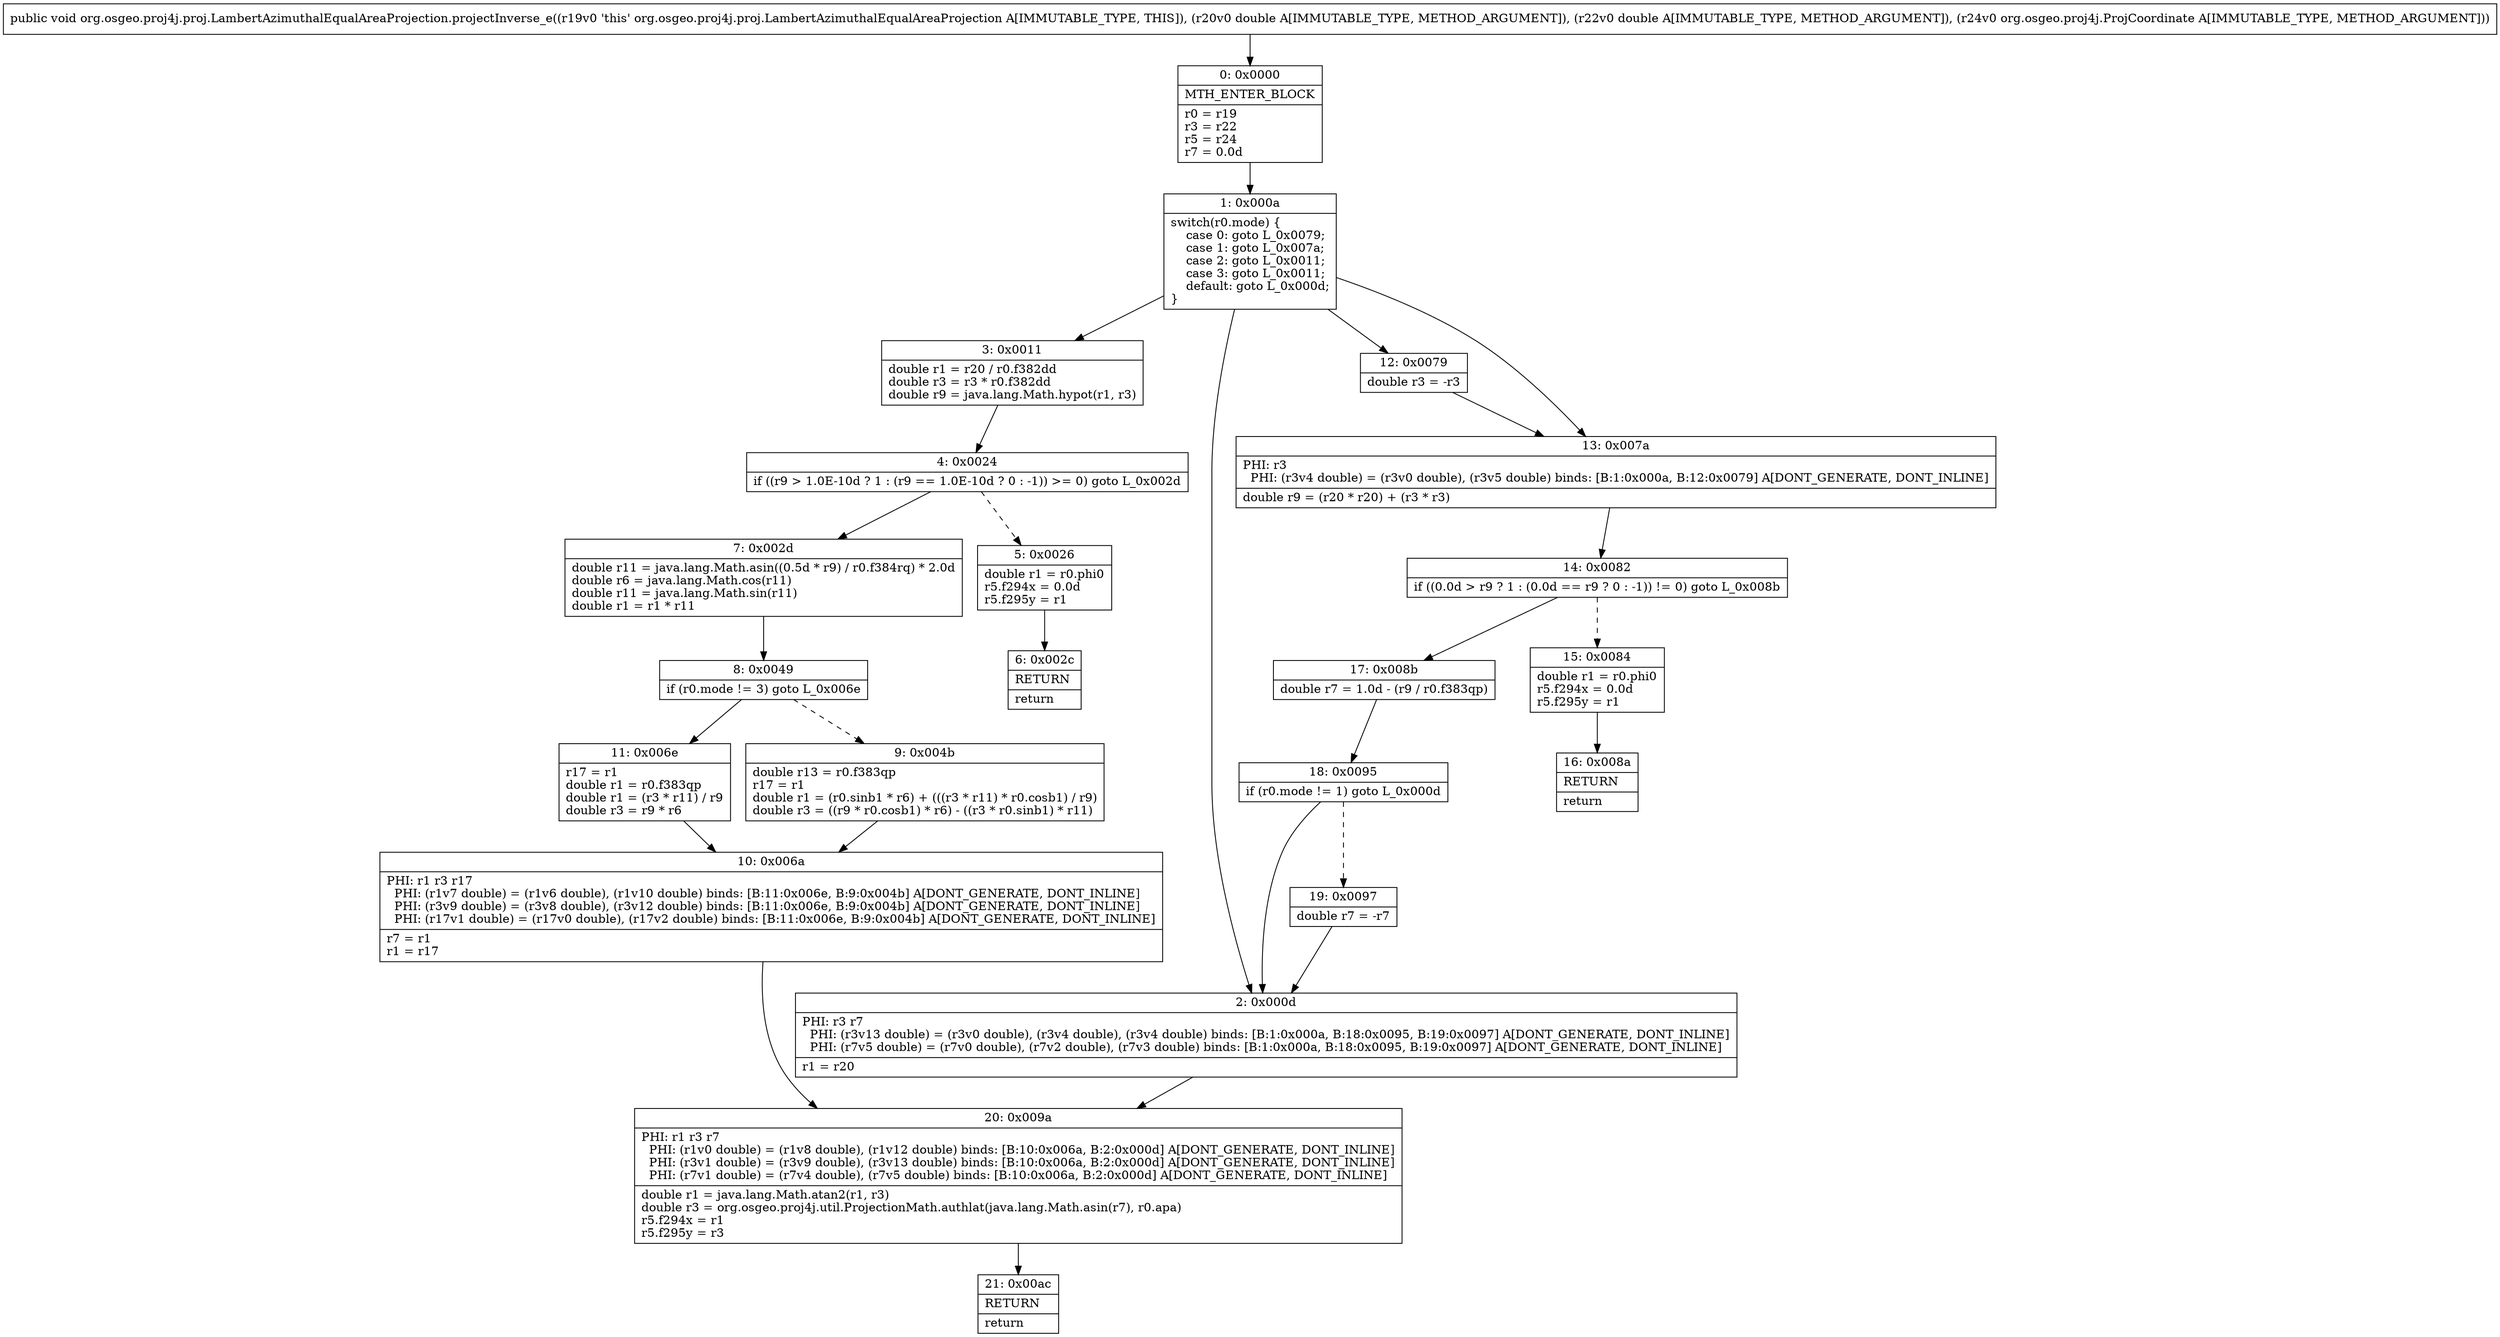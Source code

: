 digraph "CFG fororg.osgeo.proj4j.proj.LambertAzimuthalEqualAreaProjection.projectInverse_e(DDLorg\/osgeo\/proj4j\/ProjCoordinate;)V" {
Node_0 [shape=record,label="{0\:\ 0x0000|MTH_ENTER_BLOCK\l|r0 = r19\lr3 = r22\lr5 = r24\lr7 = 0.0d\l}"];
Node_1 [shape=record,label="{1\:\ 0x000a|switch(r0.mode) \{\l    case 0: goto L_0x0079;\l    case 1: goto L_0x007a;\l    case 2: goto L_0x0011;\l    case 3: goto L_0x0011;\l    default: goto L_0x000d;\l\}\l}"];
Node_2 [shape=record,label="{2\:\ 0x000d|PHI: r3 r7 \l  PHI: (r3v13 double) = (r3v0 double), (r3v4 double), (r3v4 double) binds: [B:1:0x000a, B:18:0x0095, B:19:0x0097] A[DONT_GENERATE, DONT_INLINE]\l  PHI: (r7v5 double) = (r7v0 double), (r7v2 double), (r7v3 double) binds: [B:1:0x000a, B:18:0x0095, B:19:0x0097] A[DONT_GENERATE, DONT_INLINE]\l|r1 = r20\l}"];
Node_3 [shape=record,label="{3\:\ 0x0011|double r1 = r20 \/ r0.f382dd\ldouble r3 = r3 * r0.f382dd\ldouble r9 = java.lang.Math.hypot(r1, r3)\l}"];
Node_4 [shape=record,label="{4\:\ 0x0024|if ((r9 \> 1.0E\-10d ? 1 : (r9 == 1.0E\-10d ? 0 : \-1)) \>= 0) goto L_0x002d\l}"];
Node_5 [shape=record,label="{5\:\ 0x0026|double r1 = r0.phi0\lr5.f294x = 0.0d\lr5.f295y = r1\l}"];
Node_6 [shape=record,label="{6\:\ 0x002c|RETURN\l|return\l}"];
Node_7 [shape=record,label="{7\:\ 0x002d|double r11 = java.lang.Math.asin((0.5d * r9) \/ r0.f384rq) * 2.0d\ldouble r6 = java.lang.Math.cos(r11)\ldouble r11 = java.lang.Math.sin(r11)\ldouble r1 = r1 * r11\l}"];
Node_8 [shape=record,label="{8\:\ 0x0049|if (r0.mode != 3) goto L_0x006e\l}"];
Node_9 [shape=record,label="{9\:\ 0x004b|double r13 = r0.f383qp\lr17 = r1\ldouble r1 = (r0.sinb1 * r6) + (((r3 * r11) * r0.cosb1) \/ r9)\ldouble r3 = ((r9 * r0.cosb1) * r6) \- ((r3 * r0.sinb1) * r11)\l}"];
Node_10 [shape=record,label="{10\:\ 0x006a|PHI: r1 r3 r17 \l  PHI: (r1v7 double) = (r1v6 double), (r1v10 double) binds: [B:11:0x006e, B:9:0x004b] A[DONT_GENERATE, DONT_INLINE]\l  PHI: (r3v9 double) = (r3v8 double), (r3v12 double) binds: [B:11:0x006e, B:9:0x004b] A[DONT_GENERATE, DONT_INLINE]\l  PHI: (r17v1 double) = (r17v0 double), (r17v2 double) binds: [B:11:0x006e, B:9:0x004b] A[DONT_GENERATE, DONT_INLINE]\l|r7 = r1\lr1 = r17\l}"];
Node_11 [shape=record,label="{11\:\ 0x006e|r17 = r1\ldouble r1 = r0.f383qp\ldouble r1 = (r3 * r11) \/ r9\ldouble r3 = r9 * r6\l}"];
Node_12 [shape=record,label="{12\:\ 0x0079|double r3 = \-r3\l}"];
Node_13 [shape=record,label="{13\:\ 0x007a|PHI: r3 \l  PHI: (r3v4 double) = (r3v0 double), (r3v5 double) binds: [B:1:0x000a, B:12:0x0079] A[DONT_GENERATE, DONT_INLINE]\l|double r9 = (r20 * r20) + (r3 * r3)\l}"];
Node_14 [shape=record,label="{14\:\ 0x0082|if ((0.0d \> r9 ? 1 : (0.0d == r9 ? 0 : \-1)) != 0) goto L_0x008b\l}"];
Node_15 [shape=record,label="{15\:\ 0x0084|double r1 = r0.phi0\lr5.f294x = 0.0d\lr5.f295y = r1\l}"];
Node_16 [shape=record,label="{16\:\ 0x008a|RETURN\l|return\l}"];
Node_17 [shape=record,label="{17\:\ 0x008b|double r7 = 1.0d \- (r9 \/ r0.f383qp)\l}"];
Node_18 [shape=record,label="{18\:\ 0x0095|if (r0.mode != 1) goto L_0x000d\l}"];
Node_19 [shape=record,label="{19\:\ 0x0097|double r7 = \-r7\l}"];
Node_20 [shape=record,label="{20\:\ 0x009a|PHI: r1 r3 r7 \l  PHI: (r1v0 double) = (r1v8 double), (r1v12 double) binds: [B:10:0x006a, B:2:0x000d] A[DONT_GENERATE, DONT_INLINE]\l  PHI: (r3v1 double) = (r3v9 double), (r3v13 double) binds: [B:10:0x006a, B:2:0x000d] A[DONT_GENERATE, DONT_INLINE]\l  PHI: (r7v1 double) = (r7v4 double), (r7v5 double) binds: [B:10:0x006a, B:2:0x000d] A[DONT_GENERATE, DONT_INLINE]\l|double r1 = java.lang.Math.atan2(r1, r3)\ldouble r3 = org.osgeo.proj4j.util.ProjectionMath.authlat(java.lang.Math.asin(r7), r0.apa)\lr5.f294x = r1\lr5.f295y = r3\l}"];
Node_21 [shape=record,label="{21\:\ 0x00ac|RETURN\l|return\l}"];
MethodNode[shape=record,label="{public void org.osgeo.proj4j.proj.LambertAzimuthalEqualAreaProjection.projectInverse_e((r19v0 'this' org.osgeo.proj4j.proj.LambertAzimuthalEqualAreaProjection A[IMMUTABLE_TYPE, THIS]), (r20v0 double A[IMMUTABLE_TYPE, METHOD_ARGUMENT]), (r22v0 double A[IMMUTABLE_TYPE, METHOD_ARGUMENT]), (r24v0 org.osgeo.proj4j.ProjCoordinate A[IMMUTABLE_TYPE, METHOD_ARGUMENT])) }"];
MethodNode -> Node_0;
Node_0 -> Node_1;
Node_1 -> Node_2;
Node_1 -> Node_3;
Node_1 -> Node_12;
Node_1 -> Node_13;
Node_2 -> Node_20;
Node_3 -> Node_4;
Node_4 -> Node_5[style=dashed];
Node_4 -> Node_7;
Node_5 -> Node_6;
Node_7 -> Node_8;
Node_8 -> Node_9[style=dashed];
Node_8 -> Node_11;
Node_9 -> Node_10;
Node_10 -> Node_20;
Node_11 -> Node_10;
Node_12 -> Node_13;
Node_13 -> Node_14;
Node_14 -> Node_15[style=dashed];
Node_14 -> Node_17;
Node_15 -> Node_16;
Node_17 -> Node_18;
Node_18 -> Node_2;
Node_18 -> Node_19[style=dashed];
Node_19 -> Node_2;
Node_20 -> Node_21;
}


